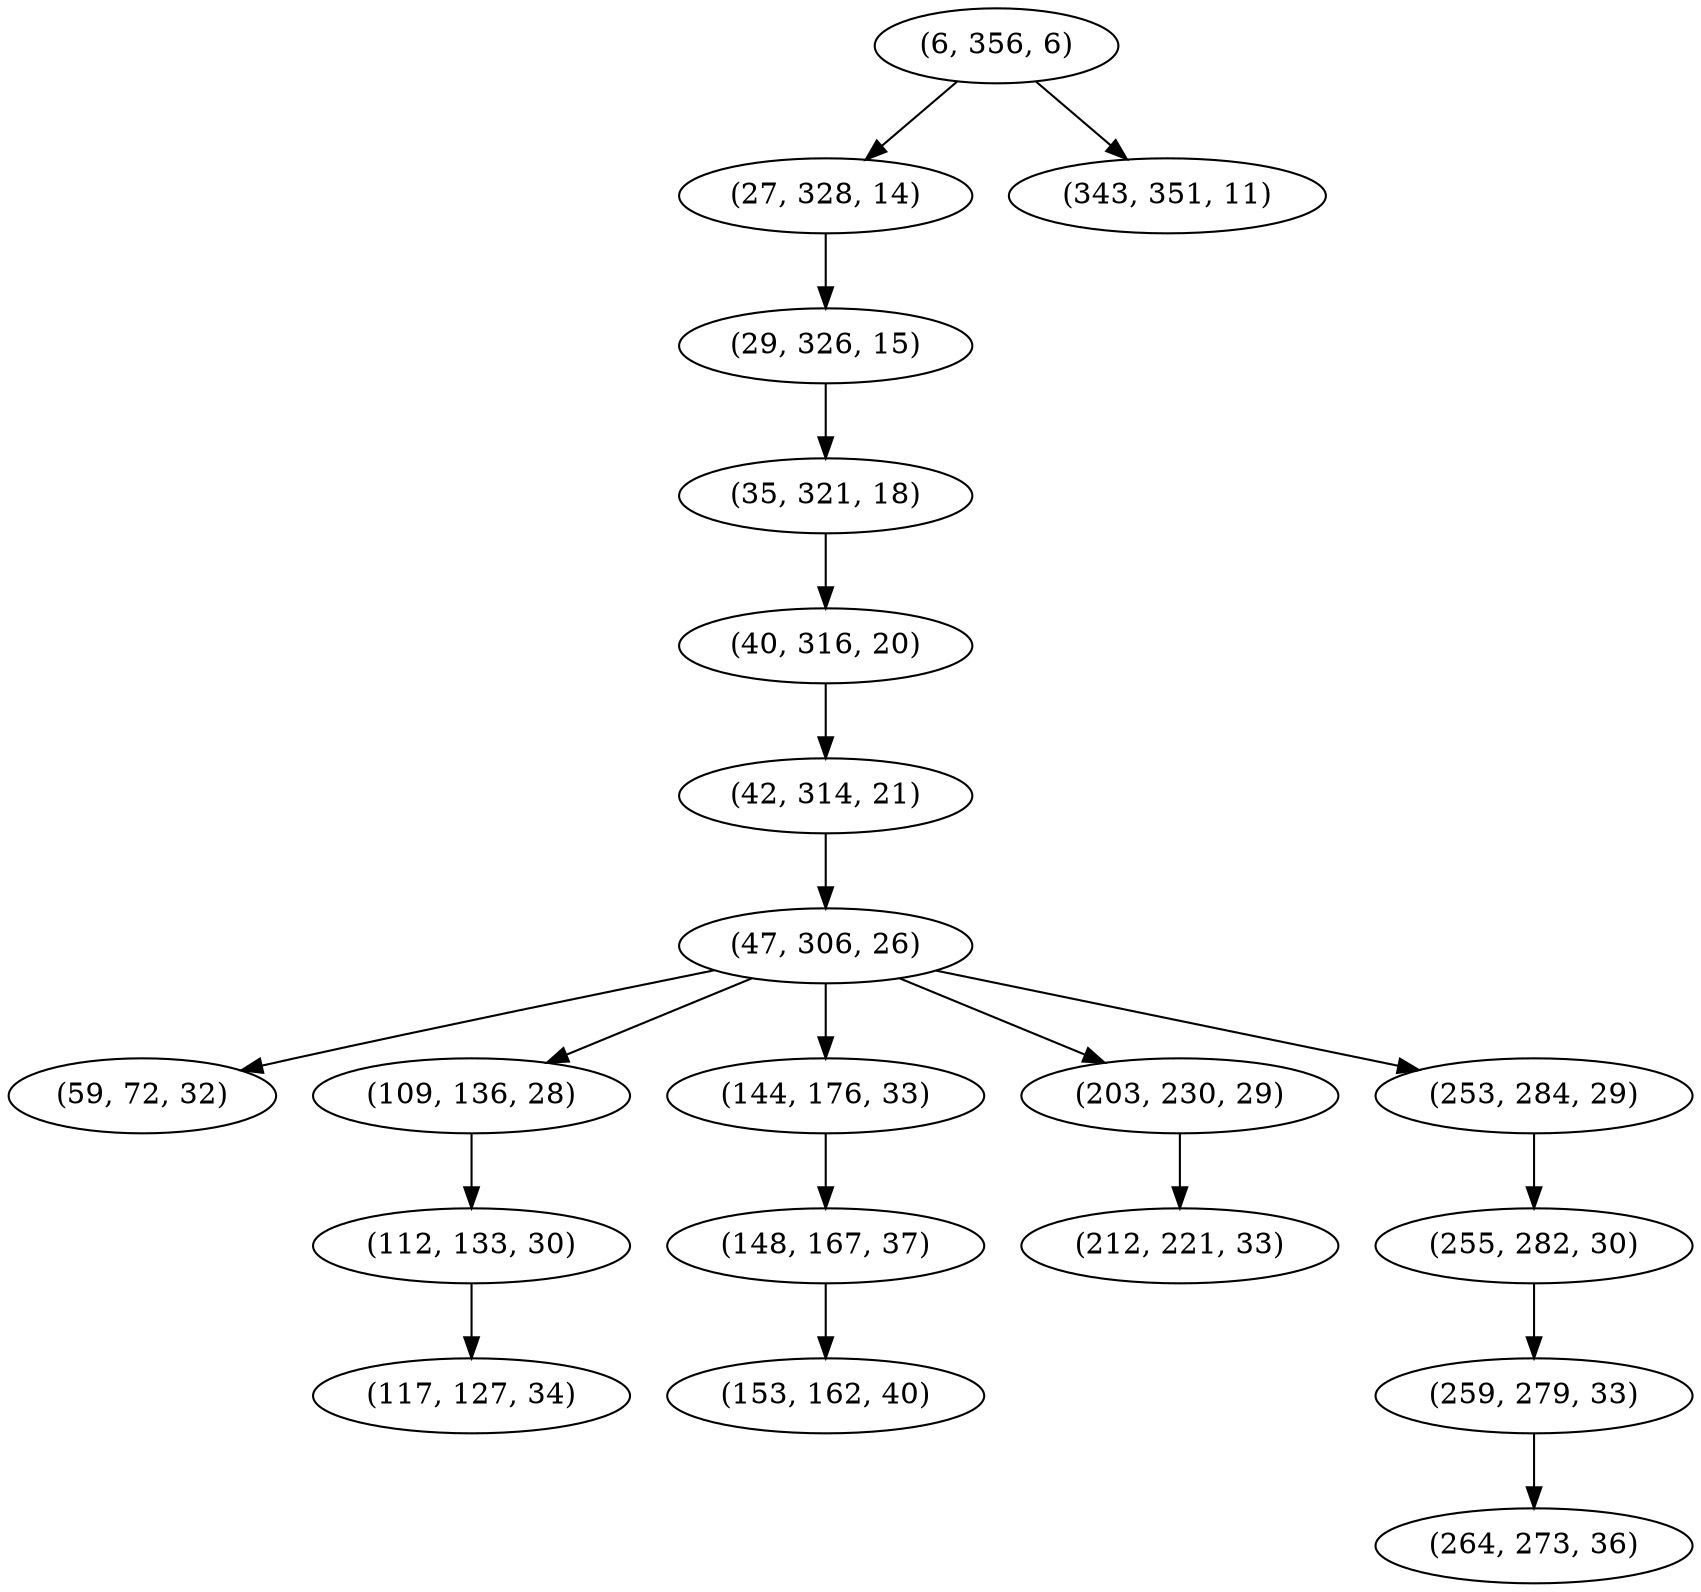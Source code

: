 digraph tree {
    "(6, 356, 6)";
    "(27, 328, 14)";
    "(29, 326, 15)";
    "(35, 321, 18)";
    "(40, 316, 20)";
    "(42, 314, 21)";
    "(47, 306, 26)";
    "(59, 72, 32)";
    "(109, 136, 28)";
    "(112, 133, 30)";
    "(117, 127, 34)";
    "(144, 176, 33)";
    "(148, 167, 37)";
    "(153, 162, 40)";
    "(203, 230, 29)";
    "(212, 221, 33)";
    "(253, 284, 29)";
    "(255, 282, 30)";
    "(259, 279, 33)";
    "(264, 273, 36)";
    "(343, 351, 11)";
    "(6, 356, 6)" -> "(27, 328, 14)";
    "(6, 356, 6)" -> "(343, 351, 11)";
    "(27, 328, 14)" -> "(29, 326, 15)";
    "(29, 326, 15)" -> "(35, 321, 18)";
    "(35, 321, 18)" -> "(40, 316, 20)";
    "(40, 316, 20)" -> "(42, 314, 21)";
    "(42, 314, 21)" -> "(47, 306, 26)";
    "(47, 306, 26)" -> "(59, 72, 32)";
    "(47, 306, 26)" -> "(109, 136, 28)";
    "(47, 306, 26)" -> "(144, 176, 33)";
    "(47, 306, 26)" -> "(203, 230, 29)";
    "(47, 306, 26)" -> "(253, 284, 29)";
    "(109, 136, 28)" -> "(112, 133, 30)";
    "(112, 133, 30)" -> "(117, 127, 34)";
    "(144, 176, 33)" -> "(148, 167, 37)";
    "(148, 167, 37)" -> "(153, 162, 40)";
    "(203, 230, 29)" -> "(212, 221, 33)";
    "(253, 284, 29)" -> "(255, 282, 30)";
    "(255, 282, 30)" -> "(259, 279, 33)";
    "(259, 279, 33)" -> "(264, 273, 36)";
}
